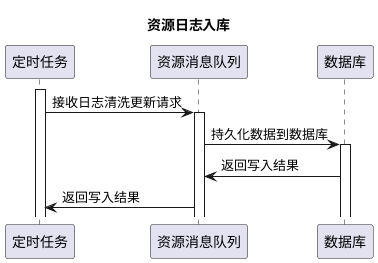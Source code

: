 @startuml
title 	资源日志入库


participant "定时任务" as A
participant "资源消息队列" as B
participant "数据库" as D


activate A


A   -> B:接收日志清洗更新请求
activate B

B   -> D:持久化数据到数据库
activate D

D -> B:返回写入结果
B -> A:返回写入结果

@enduml
